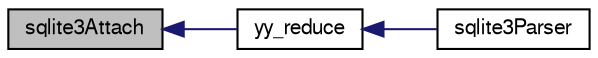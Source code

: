 digraph "sqlite3Attach"
{
  edge [fontname="FreeSans",fontsize="10",labelfontname="FreeSans",labelfontsize="10"];
  node [fontname="FreeSans",fontsize="10",shape=record];
  rankdir="LR";
  Node424281 [label="sqlite3Attach",height=0.2,width=0.4,color="black", fillcolor="grey75", style="filled", fontcolor="black"];
  Node424281 -> Node424282 [dir="back",color="midnightblue",fontsize="10",style="solid",fontname="FreeSans"];
  Node424282 [label="yy_reduce",height=0.2,width=0.4,color="black", fillcolor="white", style="filled",URL="$sqlite3_8c.html#a7c419a9b25711c666a9a2449ef377f14"];
  Node424282 -> Node424283 [dir="back",color="midnightblue",fontsize="10",style="solid",fontname="FreeSans"];
  Node424283 [label="sqlite3Parser",height=0.2,width=0.4,color="black", fillcolor="white", style="filled",URL="$sqlite3_8c.html#a0327d71a5fabe0b6a343d78a2602e72a"];
}
